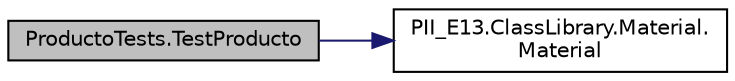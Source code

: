 digraph "ProductoTests.TestProducto"
{
 // INTERACTIVE_SVG=YES
 // LATEX_PDF_SIZE
  edge [fontname="Helvetica",fontsize="10",labelfontname="Helvetica",labelfontsize="10"];
  node [fontname="Helvetica",fontsize="10",shape=record];
  rankdir="LR";
  Node1 [label="ProductoTests.TestProducto",height=0.2,width=0.4,color="black", fillcolor="grey75", style="filled", fontcolor="black",tooltip="Testeo las características de producto."];
  Node1 -> Node2 [color="midnightblue",fontsize="10",style="solid",fontname="Helvetica"];
  Node2 [label="PII_E13.ClassLibrary.Material.\lMaterial",height=0.2,width=0.4,color="black", fillcolor="white", style="filled",URL="$classPII__E13_1_1ClassLibrary_1_1Material.html#a56ccc35b76fd6417fe652b3923733278",tooltip="Crea una instancia vacía de Material."];
}
